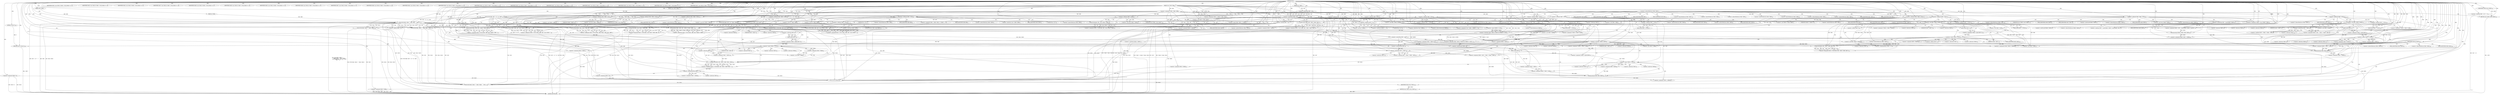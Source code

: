 digraph "FUN1" {  
"8" [label = <(METHOD,FUN1)<SUB>1</SUB>> ]
"709" [label = <(METHOD_RETURN,int)<SUB>1</SUB>> ]
"9" [label = <(PARAM,VAR1 *VAR2)<SUB>1</SUB>> ]
"10" [label = <(PARAM,struct VAR3 *VAR4)<SUB>1</SUB>> ]
"11" [label = <(PARAM,const VAR5 *VAR6)<SUB>2</SUB>> ]
"12" [label = <(PARAM,size_t VAR7)<SUB>2</SUB>> ]
"13" [label = <(PARAM,int VAR8)<SUB>2</SUB>> ]
"16" [label = <(&lt;operator&gt;.assignment,*VAR9 = VAR4-&gt;VAR9)<SUB>4</SUB>> ]
"31" [label = <(&lt;operator&gt;.assignment,*VAR17 = (VAR16 *) VAR4-&gt;VAR12)<SUB>7</SUB>> ]
"39" [label = <(&lt;operator&gt;.assignment,VAR18 = 0)<SUB>8</SUB>> ]
"42" [label = <(&lt;operator&gt;.assignment,VAR10 = VAR9)<SUB>10</SUB>> ]
"45" [label = <(FUN2,FUN2(VAR2, VAR19, &quot;&quot;,
		VAR8, VAR8, &quot;&quot;, VAR4-&gt;V...)<SUB>12</SUB>> ]
"702" [label = <(&lt;operators&gt;.assignmentOr,VAR4-&gt;VAR32 |= VAR58)<SUB>188</SUB>> ]
"707" [label = <(RETURN,return 0;,return 0;)<SUB>189</SUB>> ]
"689" [label = <(IDENTIFIER,VAR18,if (VAR18))<SUB>183</SUB>> ]
"708" [label = <(LITERAL,0,return 0;)<SUB>189</SUB>> ]
"33" [label = <(&lt;operator&gt;.cast,(VAR16 *) VAR4-&gt;VAR12)<SUB>7</SUB>> ]
"55" [label = <(FUN3,FUN3(VAR6, VAR7 &gt; 16  ? 16 : VAR7))<SUB>14</SUB>> ]
"63" [label = <(&lt;operator&gt;.conditional,VAR7 &gt; 16 ? &quot;&quot; : &quot;&quot;)<SUB>15</SUB>> ]
"75" [label = <(IDENTIFIER,VAR22,{
	case VAR22:
		if (VAR9 != NULL)
			VAR18 = F...)<SUB>18</SUB>> ]
"98" [label = <(IDENTIFIER,VAR23,{
	case VAR22:
		if (VAR9 != NULL)
			VAR18 = F...)<SUB>23</SUB>> ]
"101" [label = <(IDENTIFIER,VAR24,{
	case VAR22:
		if (VAR9 != NULL)
			VAR18 = F...)<SUB>25</SUB>> ]
"130" [label = <(IDENTIFIER,VAR27,{
	case VAR22:
		if (VAR9 != NULL)
			VAR18 = F...)<SUB>36</SUB>> ]
"132" [label = <(IDENTIFIER,VAR28,{
	case VAR22:
		if (VAR9 != NULL)
			VAR18 = F...)<SUB>37</SUB>> ]
"166" [label = <(IDENTIFIER,VAR29,{
	case VAR22:
		if (VAR9 != NULL)
			VAR18 = F...)<SUB>44</SUB>> ]
"168" [label = <(IDENTIFIER,VAR30,{
	case VAR22:
		if (VAR9 != NULL)
			VAR18 = F...)<SUB>45</SUB>> ]
"263" [label = <(IDENTIFIER,VAR36,{
	case VAR22:
		if (VAR9 != NULL)
			VAR18 = F...)<SUB>70</SUB>> ]
"281" [label = <(IDENTIFIER,VAR37,{
	case VAR22:
		if (VAR9 != NULL)
			VAR18 = F...)<SUB>74</SUB>> ]
"373" [label = <(IDENTIFIER,VAR40,{
	case VAR22:
		if (VAR9 != NULL)
			VAR18 = F...)<SUB>106</SUB>> ]
"444" [label = <(IDENTIFIER,VAR41,{
	case VAR22:
		if (VAR9 != NULL)
			VAR18 = F...)<SUB>126</SUB>> ]
"460" [label = <(IDENTIFIER,VAR43,{
	case VAR22:
		if (VAR9 != NULL)
			VAR18 = F...)<SUB>130</SUB>> ]
"462" [label = <(IDENTIFIER,VAR44,{
	case VAR22:
		if (VAR9 != NULL)
			VAR18 = F...)<SUB>131</SUB>> ]
"534" [label = <(IDENTIFIER,VAR45,{
	case VAR22:
		if (VAR9 != NULL)
			VAR18 = F...)<SUB>150</SUB>> ]
"554" [label = <(IDENTIFIER,VAR47,{
	case VAR22:
		if (VAR9 != NULL)
			VAR18 = F...)<SUB>154</SUB>> ]
"596" [label = <(IDENTIFIER,VAR51,{
	case VAR22:
		if (VAR9 != NULL)
			VAR18 = F...)<SUB>163</SUB>> ]
"616" [label = <(IDENTIFIER,VAR53,{
	case VAR22:
		if (VAR9 != NULL)
			VAR18 = F...)<SUB>167</SUB>> ]
"636" [label = <(IDENTIFIER,VAR55,{
	case VAR22:
		if (VAR9 != NULL)
			VAR18 = F...)<SUB>171</SUB>> ]
"659" [label = <(IDENTIFIER,VAR57,{
	case VAR22:
		if (VAR9 != NULL)
			VAR18 = F...)<SUB>175</SUB>> ]
"679" [label = <(FUN2,FUN2(VAR2, VAR19, &quot;&quot;, VAR4-&gt;VAR21))<SUB>180</SUB>> ]
"686" [label = <(RETURN,return VAR26;,return VAR26;)<SUB>181</SUB>> ]
"691" [label = <(FUN2,FUN2(VAR2, VAR19, &quot;&quot;, VAR4-&gt;VAR20,
		      FUN1...)<SUB>184</SUB>> ]
"700" [label = <(RETURN,return VAR18;,return VAR18;)<SUB>186</SUB>> ]
"57" [label = <(&lt;operator&gt;.conditional,VAR7 &gt; 16  ? 16 : VAR7)<SUB>14</SUB>> ]
"64" [label = <(&lt;operator&gt;.greaterThan,VAR7 &gt; 16)<SUB>15</SUB>> ]
"77" [label = <(&lt;operator&gt;.notEquals,VAR9 != NULL)<SUB>19</SUB>> ]
"103" [label = <(&lt;operator&gt;.notEquals,VAR9 != NULL)<SUB>26</SUB>> ]
"134" [label = <(&lt;operator&gt;.notEquals,VAR9 != NULL)<SUB>38</SUB>> ]
"170" [label = <(&lt;operator&gt;.notEquals,VAR9 != NULL)<SUB>46</SUB>> ]
"265" [label = <(&lt;operator&gt;.notEquals,VAR9 != NULL)<SUB>71</SUB>> ]
"283" [label = <(&lt;operator&gt;.notEquals,VAR9 != NULL)<SUB>75</SUB>> ]
"375" [label = <(&lt;operator&gt;.notEquals,VAR9 != NULL)<SUB>107</SUB>> ]
"446" [label = <(&lt;operator&gt;.notEquals,VAR9 != NULL)<SUB>127</SUB>> ]
"464" [label = <(&lt;operator&gt;.notEquals,VAR9 != NULL)<SUB>132</SUB>> ]
"536" [label = <(&lt;operator&gt;.notEquals,VAR4-&gt;VAR9 != NULL)<SUB>151</SUB>> ]
"556" [label = <(&lt;operator&gt;.notEquals,VAR4-&gt;VAR9 != NULL)<SUB>155</SUB>> ]
"598" [label = <(&lt;operator&gt;.notEquals,VAR4-&gt;VAR9 != NULL)<SUB>164</SUB>> ]
"618" [label = <(&lt;operator&gt;.notEquals,VAR4-&gt;VAR9 != NULL)<SUB>168</SUB>> ]
"638" [label = <(&lt;operator&gt;.notEquals,VAR4-&gt;VAR9 != NULL)<SUB>172</SUB>> ]
"661" [label = <(&lt;operator&gt;.notEquals,VAR4-&gt;VAR9 != NULL)<SUB>176</SUB>> ]
"687" [label = <(IDENTIFIER,VAR26,return VAR26;)<SUB>181</SUB>> ]
"701" [label = <(IDENTIFIER,VAR18,return VAR18;)<SUB>186</SUB>> ]
"58" [label = <(&lt;operator&gt;.greaterThan,VAR7 &gt; 16)<SUB>14</SUB>> ]
"81" [label = <(&lt;operator&gt;.assignment,VAR18 = FUN4(VAR2, (struct VAR3 *) VAR9, VAR6,
...)<SUB>20</SUB>> ]
"138" [label = <(&lt;operator&gt;.assignment,VAR18 = FUN5(VAR6, VAR7, (int *) VAR4-&gt;VAR9))<SUB>39</SUB>> ]
"148" [label = <(FUN2,FUN2(VAR2, VAR19, &quot;&quot;, VAR8, VAR8, &quot;&quot;,
					VAR4...)<SUB>40</SUB>> ]
"175" [label = <(&lt;operator&gt;.assignment,VAR31 = VAR4-&gt;VAR21 == VAR30 ? 1 : 0)<SUB>47</SUB>> ]
"185" [label = <(assert,assert(VAR17 != NULL))<SUB>48</SUB>> ]
"238" [label = <(&lt;operator&gt;.assignment,VAR18 = FUN6(VAR6, VAR7, (VAR5 *) VAR9, *VAR17,...)<SUB>63</SUB>> ]
"269" [label = <(&lt;operator&gt;.assignment,VAR18 = FUN7(VAR6, VAR7, (VAR5 *) VAR9, *VAR17))<SUB>72</SUB>> ]
"288" [label = <(assert,assert(VAR17 != NULL))<SUB>77</SUB>> ]
"363" [label = <(memcpy,memcpy(VAR9, VAR6, VAR38))<SUB>102</SUB>> ]
"367" [label = <(&lt;operator&gt;.assignment,*VAR17 = VAR38)<SUB>103</SUB>> ]
"380" [label = <(assert,assert(VAR17 != NULL))<SUB>109</SUB>> ]
"434" [label = <(memcpy,memcpy(VAR9, VAR6, VAR38))<SUB>122</SUB>> ]
"438" [label = <(&lt;operator&gt;.assignment,*VAR17 = VAR38)<SUB>123</SUB>> ]
"450" [label = <(&lt;operator&gt;.assignment,VAR18 = FUN8(VAR6, VAR7, (struct VAR42 *) VAR9))<SUB>128</SUB>> ]
"468" [label = <(assert,assert(VAR17 != NULL))<SUB>133</SUB>> ]
"512" [label = <(&lt;operator&gt;.assignment,VAR18 = FUN9(VAR6, VAR7, (VAR5 *) VAR9, VAR17))<SUB>144</SUB>> ]
"542" [label = <(&lt;operator&gt;.assignment,VAR18 = FUN10(VAR2, VAR6, VAR7, (VAR46 *) VAR9,...)<SUB>152</SUB>> ]
"563" [label = <(&lt;operator&gt;.assignment,*VAR49 = (struct VAR48 *) VAR9)<SUB>156</SUB>> ]
"569" [label = <(&lt;operator&gt;.assignment,VAR38 = VAR7 &gt; sizeof(VAR49-&gt;VAR50) ? sizeof(VA...)<SUB>157</SUB>> ]
"583" [label = <(memcpy,memcpy(VAR49-&gt;VAR50, VAR6, VAR38))<SUB>159</SUB>> ]
"589" [label = <(&lt;operator&gt;.assignment,VAR49-&gt;VAR17 = VAR38)<SUB>160</SUB>> ]
"604" [label = <(&lt;operator&gt;.assignment,VAR18 = FUN11(VAR2, VAR6, VAR7, (struct VAR52 *...)<SUB>165</SUB>> ]
"624" [label = <(&lt;operator&gt;.assignment,VAR18 = FUN12(VAR2, VAR6, VAR7, (struct VAR54 *...)<SUB>169</SUB>> ]
"644" [label = <(&lt;operator&gt;.assignment,VAR18 = FUN13(VAR2, VAR6, VAR7, (VAR56 ***)VAR4...)<SUB>173</SUB>> ]
"667" [label = <(&lt;operator&gt;.assignment,VAR18 = FUN14(VAR2, VAR4-&gt;VAR12, VAR6, VAR7, VAR8))<SUB>177</SUB>> ]
"698" [label = <(FUN15,FUN15(VAR18))<SUB>185</SUB>> ]
"108" [label = <(&lt;operator&gt;.notEquals,VAR7 != 1)<SUB>27</SUB>> ]
"190" [label = <(&lt;operator&gt;.lessThan,VAR7 &lt; 1)<SUB>49</SUB>> ]
"199" [label = <(&lt;operator&gt;.and,VAR4-&gt;VAR32 &amp; VAR33)<SUB>53</SUB>> ]
"250" [label = <(&lt;operator&gt;.greaterEqualsThan,VAR18 &gt;= 0)<SUB>64</SUB>> ]
"293" [label = <(&lt;operator&gt;.logicalAnd,(VAR4-&gt;VAR32 &amp; VAR39)

			 &amp;&amp; VAR6[0] == 0x00 &amp;...)<SUB>80</SUB>> ]
"314" [label = <(&lt;operator&gt;.and,VAR4-&gt;VAR32 &amp; VAR33)<SUB>90</SUB>> ]
"385" [label = <(&lt;operator&gt;.and,VAR4-&gt;VAR32 &amp; VAR33)<SUB>110</SUB>> ]
"473" [label = <(&lt;operator&gt;.and,VAR4-&gt;VAR32 &amp; VAR33)<SUB>134</SUB>> ]
"522" [label = <(&lt;operator&gt;.and,VAR4-&gt;VAR32 &amp; VAR33)<SUB>145</SUB>> ]
"83" [label = <(FUN4,FUN4(VAR2, (struct VAR3 *) VAR9, VAR6,
				    ...)<SUB>20</SUB>> ]
"112" [label = <(&lt;operator&gt;.assignment,VAR18 = VAR26)<SUB>31</SUB>> ]
"140" [label = <(FUN5,FUN5(VAR6, VAR7, (int *) VAR4-&gt;VAR9))<SUB>39</SUB>> ]
"177" [label = <(&lt;operator&gt;.conditional,VAR4-&gt;VAR21 == VAR30 ? 1 : 0)<SUB>47</SUB>> ]
"186" [label = <(&lt;operator&gt;.notEquals,VAR17 != NULL)<SUB>48</SUB>> ]
"194" [label = <(&lt;operator&gt;.assignment,VAR18 = VAR26)<SUB>50</SUB>> ]
"206" [label = <(&lt;operator&gt;.assignment,**VAR34 = (VAR5 **) VAR9)<SUB>54</SUB>> ]
"211" [label = <(&lt;operator&gt;.assignment,*VAR34 = malloc(VAR7-1))<SUB>55</SUB>> ]
"228" [label = <(&lt;operator&gt;.assignment,*VAR17 = VAR7-1)<SUB>60</SUB>> ]
"234" [label = <(&lt;operator&gt;.assignment,VAR9 = *VAR34)<SUB>61</SUB>> ]
"240" [label = <(FUN6,FUN6(VAR6, VAR7, (VAR5 *) VAR9, *VAR17, VAR31))<SUB>63</SUB>> ]
"254" [label = <(&lt;operator&gt;.assignment,*VAR17 = VAR18)<SUB>65</SUB>> ]
"258" [label = <(&lt;operator&gt;.assignment,VAR18 = 0)<SUB>66</SUB>> ]
"271" [label = <(FUN7,FUN7(VAR6, VAR7, (VAR5 *) VAR9, *VAR17))<SUB>72</SUB>> ]
"289" [label = <(&lt;operator&gt;.notEquals,VAR17 != NULL)<SUB>77</SUB>> ]
"309" [label = <(&lt;operator&gt;.postDecrement,VAR7--)<SUB>85</SUB>> ]
"311" [label = <(&lt;operator&gt;.postIncrement,VAR6++)<SUB>86</SUB>> ]
"321" [label = <(&lt;operator&gt;.assignment,**VAR34 = (VAR5 **) VAR9)<SUB>91</SUB>> ]
"326" [label = <(&lt;operator&gt;.assignment,*VAR34 = malloc(VAR7))<SUB>92</SUB>> ]
"341" [label = <(&lt;operator&gt;.assignment,VAR38 = *VAR17 = VAR7)<SUB>97</SUB>> ]
"347" [label = <(&lt;operator&gt;.assignment,VAR9 = *VAR34)<SUB>98</SUB>> ]
"381" [label = <(&lt;operator&gt;.notEquals,VAR17 != NULL)<SUB>109</SUB>> ]
"392" [label = <(&lt;operator&gt;.assignment,**VAR34 = (VAR5 **) VAR9)<SUB>111</SUB>> ]
"397" [label = <(&lt;operator&gt;.assignment,*VAR34 = malloc(VAR7))<SUB>112</SUB>> ]
"412" [label = <(&lt;operator&gt;.assignment,VAR38 = *VAR17 = VAR7)<SUB>117</SUB>> ]
"418" [label = <(&lt;operator&gt;.assignment,VAR9 = *VAR34)<SUB>118</SUB>> ]
"452" [label = <(FUN8,FUN8(VAR6, VAR7, (struct VAR42 *) VAR9))<SUB>128</SUB>> ]
"469" [label = <(&lt;operator&gt;.notEquals,VAR17 != NULL)<SUB>133</SUB>> ]
"480" [label = <(&lt;operator&gt;.assignment,**VAR34 = (VAR5 **) VAR9)<SUB>135</SUB>> ]
"485" [label = <(&lt;operator&gt;.assignment,*VAR34 = malloc(VAR7+1))<SUB>136</SUB>> ]
"502" [label = <(&lt;operator&gt;.assignment,*VAR17 = VAR7+1)<SUB>141</SUB>> ]
"508" [label = <(&lt;operator&gt;.assignment,VAR9 = *VAR34)<SUB>142</SUB>> ]
"514" [label = <(FUN9,FUN9(VAR6, VAR7, (VAR5 *) VAR9, VAR17))<SUB>144</SUB>> ]
"528" [label = <(&lt;operator&gt;.assignmentMinus,*VAR17 -= 1)<SUB>146</SUB>> ]
"544" [label = <(FUN10,FUN10(VAR2, VAR6, VAR7, (VAR46 *) VAR9, VAR8))<SUB>152</SUB>> ]
"565" [label = <(&lt;operator&gt;.cast,(struct VAR48 *) VAR9)<SUB>156</SUB>> ]
"571" [label = <(&lt;operator&gt;.conditional,VAR7 &gt; sizeof(VAR49-&gt;VAR50) ? sizeof(VAR49-&gt;VAR...)<SUB>157</SUB>> ]
"606" [label = <(FUN11,FUN11(VAR2, VAR6, VAR7, (struct VAR52 *) VAR9, ...)<SUB>165</SUB>> ]
"626" [label = <(FUN12,FUN12(VAR2, VAR6, VAR7, (struct VAR54 *) VAR9, ...)<SUB>169</SUB>> ]
"646" [label = <(FUN13,FUN13(VAR2, VAR6, VAR7, (VAR56 ***)VAR4-&gt;VAR9, ...)<SUB>173</SUB>> ]
"669" [label = <(FUN14,FUN14(VAR2, VAR4-&gt;VAR12, VAR6, VAR7, VAR8))<SUB>177</SUB>> ]
"85" [label = <(&lt;operator&gt;.cast,(struct VAR3 *) VAR9)<SUB>20</SUB>> ]
"93" [label = <(&lt;operator&gt;.addition,VAR8 + 1)<SUB>21</SUB>> ]
"117" [label = <(&lt;operator&gt;.assignment,*((int *) VAR9) = VAR6[0] ? 1 : 0)<SUB>33</SUB>> ]
"143" [label = <(&lt;operator&gt;.cast,(int *) VAR4-&gt;VAR9)<SUB>39</SUB>> ]
"159" [label = <(&lt;operator&gt;.cast,(int *) VAR4-&gt;VAR9)<SUB>41</SUB>> ]
"178" [label = <(&lt;operator&gt;.equals,VAR4-&gt;VAR21 == VAR30)<SUB>47</SUB>> ]
"219" [label = <(&lt;operator&gt;.equals,*VAR34 == NULL)<SUB>56</SUB>> ]
"243" [label = <(&lt;operator&gt;.cast,(VAR5 *) VAR9)<SUB>63</SUB>> ]
"274" [label = <(&lt;operator&gt;.cast,(VAR5 *) VAR9)<SUB>72</SUB>> ]
"294" [label = <(&lt;operator&gt;.logicalAnd,(VAR4-&gt;VAR32 &amp; VAR39)

			 &amp;&amp; VAR6[0] == 0x00)<SUB>80</SUB>> ]
"305" [label = <(&lt;operator&gt;.greaterThan,VAR7 &gt; 1)<SUB>82</SUB>> ]
"332" [label = <(&lt;operator&gt;.equals,*VAR34 == NULL)<SUB>93</SUB>> ]
"353" [label = <(&lt;operator&gt;.assignment,VAR38 = VAR7 &gt; *VAR17 ? *VAR17 : VAR7)<SUB>100</SUB>> ]
"403" [label = <(&lt;operator&gt;.equals,*VAR34 == NULL)<SUB>113</SUB>> ]
"424" [label = <(&lt;operator&gt;.assignment,VAR38 = VAR7 &gt; *VAR17 ? *VAR17 : VAR7)<SUB>120</SUB>> ]
"455" [label = <(&lt;operator&gt;.cast,(struct VAR42 *) VAR9)<SUB>128</SUB>> ]
"493" [label = <(&lt;operator&gt;.equals,*VAR34 == NULL)<SUB>137</SUB>> ]
"517" [label = <(&lt;operator&gt;.cast,(VAR5 *) VAR9)<SUB>144</SUB>> ]
"548" [label = <(&lt;operator&gt;.cast,(VAR46 *) VAR9)<SUB>152</SUB>> ]
"572" [label = <(&lt;operator&gt;.greaterThan,VAR7 &gt; sizeof(VAR49-&gt;VAR50))<SUB>157</SUB>> ]
"610" [label = <(&lt;operator&gt;.cast,(struct VAR52 *) VAR9)<SUB>165</SUB>> ]
"630" [label = <(&lt;operator&gt;.cast,(struct VAR54 *) VAR9)<SUB>169</SUB>> ]
"650" [label = <(&lt;operator&gt;.cast,(VAR56 ***)VAR4-&gt;VAR9)<SUB>173</SUB>> ]
"208" [label = <(&lt;operator&gt;.cast,(VAR5 **) VAR9)<SUB>54</SUB>> ]
"214" [label = <(malloc,malloc(VAR7-1))<SUB>55</SUB>> ]
"224" [label = <(&lt;operator&gt;.assignment,VAR18 = VAR35)<SUB>57</SUB>> ]
"231" [label = <(&lt;operator&gt;.subtraction,VAR7-1)<SUB>60</SUB>> ]
"295" [label = <(&lt;operator&gt;.and,VAR4-&gt;VAR32 &amp; VAR39)<SUB>80</SUB>> ]
"300" [label = <(&lt;operator&gt;.equals,VAR6[0] == 0x00)<SUB>82</SUB>> ]
"323" [label = <(&lt;operator&gt;.cast,(VAR5 **) VAR9)<SUB>91</SUB>> ]
"329" [label = <(malloc,malloc(VAR7))<SUB>92</SUB>> ]
"337" [label = <(&lt;operator&gt;.assignment,VAR18 = VAR35)<SUB>94</SUB>> ]
"343" [label = <(&lt;operator&gt;.assignment,*VAR17 = VAR7)<SUB>97</SUB>> ]
"394" [label = <(&lt;operator&gt;.cast,(VAR5 **) VAR9)<SUB>111</SUB>> ]
"400" [label = <(malloc,malloc(VAR7))<SUB>112</SUB>> ]
"408" [label = <(&lt;operator&gt;.assignment,VAR18 = VAR35)<SUB>114</SUB>> ]
"414" [label = <(&lt;operator&gt;.assignment,*VAR17 = VAR7)<SUB>117</SUB>> ]
"482" [label = <(&lt;operator&gt;.cast,(VAR5 **) VAR9)<SUB>135</SUB>> ]
"488" [label = <(malloc,malloc(VAR7+1))<SUB>136</SUB>> ]
"498" [label = <(&lt;operator&gt;.assignment,VAR18 = VAR35)<SUB>138</SUB>> ]
"505" [label = <(&lt;operator&gt;.addition,VAR7+1)<SUB>141</SUB>> ]
"122" [label = <(&lt;operator&gt;.conditional,VAR6[0] ? 1 : 0)<SUB>33</SUB>> ]
"215" [label = <(&lt;operator&gt;.subtraction,VAR7-1)<SUB>55</SUB>> ]
"355" [label = <(&lt;operator&gt;.conditional,VAR7 &gt; *VAR17 ? *VAR17 : VAR7)<SUB>100</SUB>> ]
"426" [label = <(&lt;operator&gt;.conditional,VAR7 &gt; *VAR17 ? *VAR17 : VAR7)<SUB>120</SUB>> ]
"489" [label = <(&lt;operator&gt;.addition,VAR7+1)<SUB>136</SUB>> ]
"119" [label = <(&lt;operator&gt;.cast,(int *) VAR9)<SUB>33</SUB>> ]
"356" [label = <(&lt;operator&gt;.greaterThan,VAR7 &gt; *VAR17)<SUB>100</SUB>> ]
"427" [label = <(&lt;operator&gt;.greaterThan,VAR7 &gt; *VAR17)<SUB>120</SUB>> ]
"70" [label = <(&lt;operator&gt;.indirectFieldAccess,VAR4-&gt;VAR21)<SUB>17</SUB>> ]
"703" [label = <(&lt;operator&gt;.indirectFieldAccess,VAR4-&gt;VAR32)<SUB>188</SUB>> ]
"705" [label = <(FIELD_IDENTIFIER,VAR32,VAR32)<SUB>188</SUB>> ]
"683" [label = <(&lt;operator&gt;.indirectFieldAccess,VAR4-&gt;VAR21)<SUB>180</SUB>> ]
"695" [label = <(&lt;operator&gt;.indirectFieldAccess,VAR4-&gt;VAR20)<SUB>184</SUB>> ]
"537" [label = <(&lt;operator&gt;.indirectFieldAccess,VAR4-&gt;VAR9)<SUB>151</SUB>> ]
"557" [label = <(&lt;operator&gt;.indirectFieldAccess,VAR4-&gt;VAR9)<SUB>155</SUB>> ]
"599" [label = <(&lt;operator&gt;.indirectFieldAccess,VAR4-&gt;VAR9)<SUB>164</SUB>> ]
"619" [label = <(&lt;operator&gt;.indirectFieldAccess,VAR4-&gt;VAR9)<SUB>168</SUB>> ]
"639" [label = <(&lt;operator&gt;.indirectFieldAccess,VAR4-&gt;VAR9)<SUB>172</SUB>> ]
"662" [label = <(&lt;operator&gt;.indirectFieldAccess,VAR4-&gt;VAR9)<SUB>176</SUB>> ]
"685" [label = <(FIELD_IDENTIFIER,VAR21,VAR21)<SUB>180</SUB>> ]
"697" [label = <(FIELD_IDENTIFIER,VAR20,VAR20)<SUB>184</SUB>> ]
"155" [label = <(&lt;operator&gt;.indirectFieldAccess,VAR4-&gt;VAR20)<SUB>41</SUB>> ]
"158" [label = <(&lt;operator&gt;.indirection,*((int *) VAR4-&gt;VAR9))<SUB>41</SUB>> ]
"368" [label = <(&lt;operator&gt;.indirection,*VAR17)<SUB>103</SUB>> ]
"439" [label = <(&lt;operator&gt;.indirection,*VAR17)<SUB>123</SUB>> ]
"539" [label = <(FIELD_IDENTIFIER,VAR9,VAR9)<SUB>151</SUB>> ]
"559" [label = <(FIELD_IDENTIFIER,VAR9,VAR9)<SUB>155</SUB>> ]
"584" [label = <(&lt;operator&gt;.indirectFieldAccess,VAR49-&gt;VAR50)<SUB>159</SUB>> ]
"590" [label = <(&lt;operator&gt;.indirectFieldAccess,VAR49-&gt;VAR17)<SUB>160</SUB>> ]
"601" [label = <(FIELD_IDENTIFIER,VAR9,VAR9)<SUB>164</SUB>> ]
"621" [label = <(FIELD_IDENTIFIER,VAR9,VAR9)<SUB>168</SUB>> ]
"641" [label = <(FIELD_IDENTIFIER,VAR9,VAR9)<SUB>172</SUB>> ]
"664" [label = <(FIELD_IDENTIFIER,VAR9,VAR9)<SUB>176</SUB>> ]
"157" [label = <(FIELD_IDENTIFIER,VAR20,VAR20)<SUB>41</SUB>> ]
"200" [label = <(&lt;operator&gt;.indirectFieldAccess,VAR4-&gt;VAR32)<SUB>53</SUB>> ]
"246" [label = <(&lt;operator&gt;.indirection,*VAR17)<SUB>63</SUB>> ]
"277" [label = <(&lt;operator&gt;.indirection,*VAR17)<SUB>72</SUB>> ]
"315" [label = <(&lt;operator&gt;.indirectFieldAccess,VAR4-&gt;VAR32)<SUB>90</SUB>> ]
"386" [label = <(&lt;operator&gt;.indirectFieldAccess,VAR4-&gt;VAR32)<SUB>110</SUB>> ]
"474" [label = <(&lt;operator&gt;.indirectFieldAccess,VAR4-&gt;VAR32)<SUB>134</SUB>> ]
"523" [label = <(&lt;operator&gt;.indirectFieldAccess,VAR4-&gt;VAR32)<SUB>145</SUB>> ]
"566" [label = <(UNKNOWN,struct VAR48 *,struct VAR48 *)<SUB>156</SUB>> ]
"578" [label = <(&lt;operator&gt;.sizeOf,sizeof(VAR49-&gt;VAR50))<SUB>157</SUB>> ]
"586" [label = <(FIELD_IDENTIFIER,VAR50,VAR50)<SUB>159</SUB>> ]
"592" [label = <(FIELD_IDENTIFIER,VAR17,VAR17)<SUB>160</SUB>> ]
"671" [label = <(&lt;operator&gt;.indirectFieldAccess,VAR4-&gt;VAR12)<SUB>177</SUB>> ]
"86" [label = <(UNKNOWN,struct VAR3 *,struct VAR3 *)<SUB>20</SUB>> ]
"144" [label = <(UNKNOWN,int *,int *)<SUB>39</SUB>> ]
"145" [label = <(&lt;operator&gt;.indirectFieldAccess,VAR4-&gt;VAR9)<SUB>39</SUB>> ]
"160" [label = <(UNKNOWN,int *,int *)<SUB>41</SUB>> ]
"161" [label = <(&lt;operator&gt;.indirectFieldAccess,VAR4-&gt;VAR9)<SUB>41</SUB>> ]
"179" [label = <(&lt;operator&gt;.indirectFieldAccess,VAR4-&gt;VAR21)<SUB>47</SUB>> ]
"202" [label = <(FIELD_IDENTIFIER,VAR32,VAR32)<SUB>53</SUB>> ]
"212" [label = <(&lt;operator&gt;.indirection,*VAR34)<SUB>55</SUB>> ]
"229" [label = <(&lt;operator&gt;.indirection,*VAR17)<SUB>60</SUB>> ]
"236" [label = <(&lt;operator&gt;.indirection,*VAR34)<SUB>61</SUB>> ]
"244" [label = <(UNKNOWN,VAR5 *,VAR5 *)<SUB>63</SUB>> ]
"255" [label = <(&lt;operator&gt;.indirection,*VAR17)<SUB>65</SUB>> ]
"275" [label = <(UNKNOWN,VAR5 *,VAR5 *)<SUB>72</SUB>> ]
"317" [label = <(FIELD_IDENTIFIER,VAR32,VAR32)<SUB>90</SUB>> ]
"327" [label = <(&lt;operator&gt;.indirection,*VAR34)<SUB>92</SUB>> ]
"349" [label = <(&lt;operator&gt;.indirection,*VAR34)<SUB>98</SUB>> ]
"388" [label = <(FIELD_IDENTIFIER,VAR32,VAR32)<SUB>110</SUB>> ]
"398" [label = <(&lt;operator&gt;.indirection,*VAR34)<SUB>112</SUB>> ]
"420" [label = <(&lt;operator&gt;.indirection,*VAR34)<SUB>118</SUB>> ]
"456" [label = <(UNKNOWN,struct VAR42 *,struct VAR42 *)<SUB>128</SUB>> ]
"476" [label = <(FIELD_IDENTIFIER,VAR32,VAR32)<SUB>134</SUB>> ]
"486" [label = <(&lt;operator&gt;.indirection,*VAR34)<SUB>136</SUB>> ]
"503" [label = <(&lt;operator&gt;.indirection,*VAR17)<SUB>141</SUB>> ]
"510" [label = <(&lt;operator&gt;.indirection,*VAR34)<SUB>142</SUB>> ]
"518" [label = <(UNKNOWN,VAR5 *,VAR5 *)<SUB>144</SUB>> ]
"525" [label = <(FIELD_IDENTIFIER,VAR32,VAR32)<SUB>145</SUB>> ]
"529" [label = <(&lt;operator&gt;.indirection,*VAR17)<SUB>146</SUB>> ]
"549" [label = <(UNKNOWN,VAR46 *,VAR46 *)<SUB>152</SUB>> ]
"574" [label = <(&lt;operator&gt;.sizeOf,sizeof(VAR49-&gt;VAR50))<SUB>157</SUB>> ]
"579" [label = <(&lt;operator&gt;.indirectFieldAccess,VAR49-&gt;VAR50)<SUB>157</SUB>> ]
"611" [label = <(UNKNOWN,struct VAR52 *,struct VAR52 *)<SUB>165</SUB>> ]
"631" [label = <(UNKNOWN,struct VAR54 *,struct VAR54 *)<SUB>169</SUB>> ]
"651" [label = <(UNKNOWN,VAR56 ***,VAR56 ***)<SUB>173</SUB>> ]
"652" [label = <(&lt;operator&gt;.indirectFieldAccess,VAR4-&gt;VAR9)<SUB>173</SUB>> ]
"673" [label = <(FIELD_IDENTIFIER,VAR12,VAR12)<SUB>177</SUB>> ]
"118" [label = <(&lt;operator&gt;.indirection,*((int *) VAR9))<SUB>33</SUB>> ]
"147" [label = <(FIELD_IDENTIFIER,VAR9,VAR9)<SUB>39</SUB>> ]
"163" [label = <(FIELD_IDENTIFIER,VAR9,VAR9)<SUB>41</SUB>> ]
"181" [label = <(FIELD_IDENTIFIER,VAR21,VAR21)<SUB>47</SUB>> ]
"209" [label = <(UNKNOWN,VAR5 **,VAR5 **)<SUB>54</SUB>> ]
"220" [label = <(&lt;operator&gt;.indirection,*VAR34)<SUB>56</SUB>> ]
"296" [label = <(&lt;operator&gt;.indirectFieldAccess,VAR4-&gt;VAR32)<SUB>80</SUB>> ]
"301" [label = <(&lt;operator&gt;.indirectIndexAccess,VAR6[0])<SUB>82</SUB>> ]
"324" [label = <(UNKNOWN,VAR5 **,VAR5 **)<SUB>91</SUB>> ]
"333" [label = <(&lt;operator&gt;.indirection,*VAR34)<SUB>93</SUB>> ]
"344" [label = <(&lt;operator&gt;.indirection,*VAR17)<SUB>97</SUB>> ]
"395" [label = <(UNKNOWN,VAR5 **,VAR5 **)<SUB>111</SUB>> ]
"404" [label = <(&lt;operator&gt;.indirection,*VAR34)<SUB>113</SUB>> ]
"415" [label = <(&lt;operator&gt;.indirection,*VAR17)<SUB>117</SUB>> ]
"483" [label = <(UNKNOWN,VAR5 **,VAR5 **)<SUB>135</SUB>> ]
"494" [label = <(&lt;operator&gt;.indirection,*VAR34)<SUB>137</SUB>> ]
"575" [label = <(&lt;operator&gt;.indirectFieldAccess,VAR49-&gt;VAR50)<SUB>157</SUB>> ]
"581" [label = <(FIELD_IDENTIFIER,VAR50,VAR50)<SUB>157</SUB>> ]
"654" [label = <(FIELD_IDENTIFIER,VAR9,VAR9)<SUB>173</SUB>> ]
"123" [label = <(&lt;operator&gt;.indirectIndexAccess,VAR6[0])<SUB>33</SUB>> ]
"298" [label = <(FIELD_IDENTIFIER,VAR32,VAR32)<SUB>80</SUB>> ]
"360" [label = <(&lt;operator&gt;.indirection,*VAR17)<SUB>100</SUB>> ]
"431" [label = <(&lt;operator&gt;.indirection,*VAR17)<SUB>120</SUB>> ]
"577" [label = <(FIELD_IDENTIFIER,VAR50,VAR50)<SUB>157</SUB>> ]
"120" [label = <(UNKNOWN,int *,int *)<SUB>33</SUB>> ]
"358" [label = <(&lt;operator&gt;.indirection,*VAR17)<SUB>100</SUB>> ]
"429" [label = <(&lt;operator&gt;.indirection,*VAR17)<SUB>120</SUB>> ]
  "686" -> "709"  [ label = "DDG: &lt;RET&gt;"] 
  "700" -> "709"  [ label = "DDG: &lt;RET&gt;"] 
  "707" -> "709"  [ label = "DDG: &lt;RET&gt;"] 
  "10" -> "709"  [ label = "DDG: VAR4"] 
  "16" -> "709"  [ label = "DDG: VAR4-&gt;VAR9"] 
  "16" -> "709"  [ label = "DDG: *VAR9 = VAR4-&gt;VAR9"] 
  "31" -> "709"  [ label = "DDG: VAR17"] 
  "33" -> "709"  [ label = "DDG: VAR4-&gt;VAR12"] 
  "31" -> "709"  [ label = "DDG: (VAR16 *) VAR4-&gt;VAR12"] 
  "31" -> "709"  [ label = "DDG: *VAR17 = (VAR16 *) VAR4-&gt;VAR12"] 
  "39" -> "709"  [ label = "DDG: VAR18"] 
  "39" -> "709"  [ label = "DDG: VAR18 = 0"] 
  "42" -> "709"  [ label = "DDG: VAR9"] 
  "42" -> "709"  [ label = "DDG: VAR10 = VAR9"] 
  "45" -> "709"  [ label = "DDG: VAR8"] 
  "45" -> "709"  [ label = "DDG: VAR4-&gt;VAR20"] 
  "55" -> "709"  [ label = "DDG: VAR6"] 
  "55" -> "709"  [ label = "DDG: VAR7 &gt; 16  ? 16 : VAR7"] 
  "45" -> "709"  [ label = "DDG: FUN3(VAR6, VAR7 &gt; 16  ? 16 : VAR7)"] 
  "64" -> "709"  [ label = "DDG: VAR7"] 
  "63" -> "709"  [ label = "DDG: VAR7 &gt; 16"] 
  "45" -> "709"  [ label = "DDG: VAR7 &gt; 16 ? &quot;&quot; : &quot;&quot;"] 
  "45" -> "709"  [ label = "DDG: FUN2(VAR2, VAR19, &quot;&quot;,
		VAR8, VAR8, &quot;&quot;, VAR4-&gt;VAR20,
		FUN3(VAR6, VAR7 &gt; 16  ? 16 : VAR7),
		VAR7 &gt; 16 ? &quot;&quot; : &quot;&quot;)"] 
  "679" -> "709"  [ label = "DDG: VAR2"] 
  "679" -> "709"  [ label = "DDG: VAR19"] 
  "679" -> "709"  [ label = "DDG: VAR4-&gt;VAR21"] 
  "679" -> "709"  [ label = "DDG: FUN2(VAR2, VAR19, &quot;&quot;, VAR4-&gt;VAR21)"] 
  "295" -> "709"  [ label = "DDG: VAR39"] 
  "178" -> "709"  [ label = "DDG: VAR30"] 
  "702" -> "709"  [ label = "DDG: VAR58"] 
  "42" -> "709"  [ label = "DDG: VAR10"] 
  "8" -> "9"  [ label = "DDG: "] 
  "8" -> "10"  [ label = "DDG: "] 
  "8" -> "11"  [ label = "DDG: "] 
  "8" -> "12"  [ label = "DDG: "] 
  "8" -> "13"  [ label = "DDG: "] 
  "10" -> "16"  [ label = "DDG: VAR4"] 
  "10" -> "31"  [ label = "DDG: VAR4"] 
  "8" -> "39"  [ label = "DDG: "] 
  "16" -> "42"  [ label = "DDG: VAR9"] 
  "8" -> "42"  [ label = "DDG: "] 
  "8" -> "702"  [ label = "DDG: "] 
  "708" -> "707"  [ label = "DDG: 0"] 
  "8" -> "707"  [ label = "DDG: "] 
  "9" -> "45"  [ label = "DDG: VAR2"] 
  "8" -> "45"  [ label = "DDG: "] 
  "13" -> "45"  [ label = "DDG: VAR8"] 
  "10" -> "45"  [ label = "DDG: VAR4"] 
  "55" -> "45"  [ label = "DDG: VAR6"] 
  "55" -> "45"  [ label = "DDG: VAR7 &gt; 16  ? 16 : VAR7"] 
  "8" -> "689"  [ label = "DDG: "] 
  "10" -> "702"  [ label = "DDG: VAR4"] 
  "473" -> "702"  [ label = "DDG: VAR4-&gt;VAR32"] 
  "522" -> "702"  [ label = "DDG: VAR4-&gt;VAR32"] 
  "385" -> "702"  [ label = "DDG: VAR4-&gt;VAR32"] 
  "314" -> "702"  [ label = "DDG: VAR4-&gt;VAR32"] 
  "199" -> "702"  [ label = "DDG: VAR4-&gt;VAR32"] 
  "8" -> "708"  [ label = "DDG: "] 
  "10" -> "33"  [ label = "DDG: VAR4"] 
  "11" -> "55"  [ label = "DDG: VAR6"] 
  "8" -> "55"  [ label = "DDG: "] 
  "58" -> "55"  [ label = "DDG: VAR7"] 
  "8" -> "63"  [ label = "DDG: "] 
  "8" -> "75"  [ label = "DDG: "] 
  "8" -> "98"  [ label = "DDG: "] 
  "8" -> "101"  [ label = "DDG: "] 
  "8" -> "130"  [ label = "DDG: "] 
  "8" -> "132"  [ label = "DDG: "] 
  "8" -> "166"  [ label = "DDG: "] 
  "8" -> "168"  [ label = "DDG: "] 
  "8" -> "263"  [ label = "DDG: "] 
  "8" -> "281"  [ label = "DDG: "] 
  "8" -> "373"  [ label = "DDG: "] 
  "8" -> "444"  [ label = "DDG: "] 
  "8" -> "460"  [ label = "DDG: "] 
  "8" -> "462"  [ label = "DDG: "] 
  "8" -> "534"  [ label = "DDG: "] 
  "8" -> "554"  [ label = "DDG: "] 
  "8" -> "596"  [ label = "DDG: "] 
  "8" -> "616"  [ label = "DDG: "] 
  "8" -> "636"  [ label = "DDG: "] 
  "8" -> "659"  [ label = "DDG: "] 
  "687" -> "686"  [ label = "DDG: VAR26"] 
  "8" -> "686"  [ label = "DDG: "] 
  "701" -> "700"  [ label = "DDG: VAR18"] 
  "8" -> "57"  [ label = "DDG: "] 
  "58" -> "57"  [ label = "DDG: VAR7"] 
  "8" -> "64"  [ label = "DDG: "] 
  "58" -> "64"  [ label = "DDG: VAR7"] 
  "45" -> "679"  [ label = "DDG: VAR2"] 
  "8" -> "679"  [ label = "DDG: "] 
  "45" -> "679"  [ label = "DDG: VAR19"] 
  "10" -> "679"  [ label = "DDG: VAR4"] 
  "8" -> "687"  [ label = "DDG: "] 
  "45" -> "691"  [ label = "DDG: VAR2"] 
  "669" -> "691"  [ label = "DDG: VAR2"] 
  "646" -> "691"  [ label = "DDG: VAR2"] 
  "626" -> "691"  [ label = "DDG: VAR2"] 
  "606" -> "691"  [ label = "DDG: VAR2"] 
  "544" -> "691"  [ label = "DDG: VAR2"] 
  "148" -> "691"  [ label = "DDG: VAR2"] 
  "83" -> "691"  [ label = "DDG: VAR2"] 
  "8" -> "691"  [ label = "DDG: "] 
  "45" -> "691"  [ label = "DDG: VAR19"] 
  "148" -> "691"  [ label = "DDG: VAR19"] 
  "10" -> "691"  [ label = "DDG: VAR4"] 
  "45" -> "691"  [ label = "DDG: VAR4-&gt;VAR20"] 
  "148" -> "691"  [ label = "DDG: VAR4-&gt;VAR20"] 
  "698" -> "691"  [ label = "DDG: VAR18"] 
  "698" -> "701"  [ label = "DDG: VAR18"] 
  "8" -> "701"  [ label = "DDG: "] 
  "12" -> "58"  [ label = "DDG: VAR7"] 
  "8" -> "58"  [ label = "DDG: "] 
  "8" -> "77"  [ label = "DDG: "] 
  "16" -> "77"  [ label = "DDG: VAR9"] 
  "83" -> "81"  [ label = "DDG: NULL"] 
  "83" -> "81"  [ label = "DDG: VAR6"] 
  "83" -> "81"  [ label = "DDG: VAR8 + 1"] 
  "83" -> "81"  [ label = "DDG: VAR7"] 
  "83" -> "81"  [ label = "DDG: VAR2"] 
  "83" -> "81"  [ label = "DDG: 0"] 
  "83" -> "81"  [ label = "DDG: (struct VAR3 *) VAR9"] 
  "8" -> "103"  [ label = "DDG: "] 
  "16" -> "103"  [ label = "DDG: VAR9"] 
  "8" -> "134"  [ label = "DDG: "] 
  "16" -> "134"  [ label = "DDG: VAR9"] 
  "140" -> "138"  [ label = "DDG: VAR6"] 
  "140" -> "138"  [ label = "DDG: VAR7"] 
  "140" -> "138"  [ label = "DDG: (int *) VAR4-&gt;VAR9"] 
  "8" -> "170"  [ label = "DDG: "] 
  "16" -> "170"  [ label = "DDG: VAR9"] 
  "8" -> "175"  [ label = "DDG: "] 
  "240" -> "238"  [ label = "DDG: *VAR17"] 
  "240" -> "238"  [ label = "DDG: VAR6"] 
  "240" -> "238"  [ label = "DDG: (VAR5 *) VAR9"] 
  "240" -> "238"  [ label = "DDG: VAR7"] 
  "240" -> "238"  [ label = "DDG: VAR31"] 
  "8" -> "265"  [ label = "DDG: "] 
  "16" -> "265"  [ label = "DDG: VAR9"] 
  "271" -> "269"  [ label = "DDG: VAR6"] 
  "271" -> "269"  [ label = "DDG: VAR7"] 
  "271" -> "269"  [ label = "DDG: (VAR5 *) VAR9"] 
  "271" -> "269"  [ label = "DDG: *VAR17"] 
  "8" -> "283"  [ label = "DDG: "] 
  "16" -> "283"  [ label = "DDG: VAR9"] 
  "363" -> "367"  [ label = "DDG: VAR38"] 
  "8" -> "367"  [ label = "DDG: "] 
  "8" -> "375"  [ label = "DDG: "] 
  "16" -> "375"  [ label = "DDG: VAR9"] 
  "434" -> "438"  [ label = "DDG: VAR38"] 
  "8" -> "438"  [ label = "DDG: "] 
  "8" -> "446"  [ label = "DDG: "] 
  "16" -> "446"  [ label = "DDG: VAR9"] 
  "452" -> "450"  [ label = "DDG: VAR6"] 
  "452" -> "450"  [ label = "DDG: VAR7"] 
  "452" -> "450"  [ label = "DDG: (struct VAR42 *) VAR9"] 
  "8" -> "464"  [ label = "DDG: "] 
  "16" -> "464"  [ label = "DDG: VAR9"] 
  "514" -> "512"  [ label = "DDG: VAR6"] 
  "514" -> "512"  [ label = "DDG: VAR7"] 
  "514" -> "512"  [ label = "DDG: (VAR5 *) VAR9"] 
  "514" -> "512"  [ label = "DDG: VAR17"] 
  "10" -> "536"  [ label = "DDG: VAR4"] 
  "8" -> "536"  [ label = "DDG: "] 
  "544" -> "542"  [ label = "DDG: VAR7"] 
  "544" -> "542"  [ label = "DDG: VAR6"] 
  "544" -> "542"  [ label = "DDG: (VAR46 *) VAR9"] 
  "544" -> "542"  [ label = "DDG: VAR8"] 
  "544" -> "542"  [ label = "DDG: VAR2"] 
  "10" -> "556"  [ label = "DDG: VAR4"] 
  "8" -> "556"  [ label = "DDG: "] 
  "8" -> "563"  [ label = "DDG: "] 
  "16" -> "563"  [ label = "DDG: VAR9"] 
  "572" -> "569"  [ label = "DDG: VAR7"] 
  "8" -> "569"  [ label = "DDG: "] 
  "583" -> "589"  [ label = "DDG: VAR38"] 
  "8" -> "589"  [ label = "DDG: "] 
  "10" -> "598"  [ label = "DDG: VAR4"] 
  "8" -> "598"  [ label = "DDG: "] 
  "606" -> "604"  [ label = "DDG: VAR8"] 
  "606" -> "604"  [ label = "DDG: VAR7"] 
  "606" -> "604"  [ label = "DDG: (struct VAR52 *) VAR9"] 
  "606" -> "604"  [ label = "DDG: VAR6"] 
  "606" -> "604"  [ label = "DDG: VAR2"] 
  "10" -> "618"  [ label = "DDG: VAR4"] 
  "8" -> "618"  [ label = "DDG: "] 
  "626" -> "624"  [ label = "DDG: (struct VAR54 *) VAR9"] 
  "626" -> "624"  [ label = "DDG: VAR2"] 
  "626" -> "624"  [ label = "DDG: VAR6"] 
  "626" -> "624"  [ label = "DDG: VAR8"] 
  "626" -> "624"  [ label = "DDG: VAR7"] 
  "10" -> "638"  [ label = "DDG: VAR4"] 
  "8" -> "638"  [ label = "DDG: "] 
  "646" -> "644"  [ label = "DDG: VAR8"] 
  "646" -> "644"  [ label = "DDG: VAR7"] 
  "646" -> "644"  [ label = "DDG: (VAR56 ***)VAR4-&gt;VAR9"] 
  "646" -> "644"  [ label = "DDG: VAR17"] 
  "646" -> "644"  [ label = "DDG: VAR6"] 
  "646" -> "644"  [ label = "DDG: VAR2"] 
  "10" -> "661"  [ label = "DDG: VAR4"] 
  "8" -> "661"  [ label = "DDG: "] 
  "669" -> "667"  [ label = "DDG: VAR6"] 
  "669" -> "667"  [ label = "DDG: VAR8"] 
  "669" -> "667"  [ label = "DDG: VAR4-&gt;VAR12"] 
  "669" -> "667"  [ label = "DDG: VAR2"] 
  "669" -> "667"  [ label = "DDG: VAR7"] 
  "39" -> "698"  [ label = "DDG: VAR18"] 
  "667" -> "698"  [ label = "DDG: VAR18"] 
  "644" -> "698"  [ label = "DDG: VAR18"] 
  "624" -> "698"  [ label = "DDG: VAR18"] 
  "604" -> "698"  [ label = "DDG: VAR18"] 
  "542" -> "698"  [ label = "DDG: VAR18"] 
  "512" -> "698"  [ label = "DDG: VAR18"] 
  "498" -> "698"  [ label = "DDG: VAR18"] 
  "450" -> "698"  [ label = "DDG: VAR18"] 
  "408" -> "698"  [ label = "DDG: VAR18"] 
  "337" -> "698"  [ label = "DDG: VAR18"] 
  "269" -> "698"  [ label = "DDG: VAR18"] 
  "250" -> "698"  [ label = "DDG: VAR18"] 
  "258" -> "698"  [ label = "DDG: VAR18"] 
  "224" -> "698"  [ label = "DDG: VAR18"] 
  "194" -> "698"  [ label = "DDG: VAR18"] 
  "138" -> "698"  [ label = "DDG: VAR18"] 
  "112" -> "698"  [ label = "DDG: VAR18"] 
  "81" -> "698"  [ label = "DDG: VAR18"] 
  "8" -> "698"  [ label = "DDG: "] 
  "45" -> "148"  [ label = "DDG: VAR2"] 
  "8" -> "148"  [ label = "DDG: "] 
  "45" -> "148"  [ label = "DDG: VAR19"] 
  "45" -> "148"  [ label = "DDG: VAR8"] 
  "10" -> "148"  [ label = "DDG: VAR4"] 
  "45" -> "148"  [ label = "DDG: VAR4-&gt;VAR20"] 
  "186" -> "185"  [ label = "DDG: VAR17"] 
  "186" -> "185"  [ label = "DDG: NULL"] 
  "289" -> "288"  [ label = "DDG: VAR17"] 
  "289" -> "288"  [ label = "DDG: NULL"] 
  "283" -> "363"  [ label = "DDG: VAR9"] 
  "347" -> "363"  [ label = "DDG: VAR9"] 
  "8" -> "363"  [ label = "DDG: "] 
  "55" -> "363"  [ label = "DDG: VAR6"] 
  "300" -> "363"  [ label = "DDG: VAR6[0]"] 
  "311" -> "363"  [ label = "DDG: VAR6"] 
  "353" -> "363"  [ label = "DDG: VAR38"] 
  "341" -> "363"  [ label = "DDG: VAR38"] 
  "381" -> "380"  [ label = "DDG: VAR17"] 
  "381" -> "380"  [ label = "DDG: NULL"] 
  "375" -> "434"  [ label = "DDG: VAR9"] 
  "418" -> "434"  [ label = "DDG: VAR9"] 
  "8" -> "434"  [ label = "DDG: "] 
  "55" -> "434"  [ label = "DDG: VAR6"] 
  "424" -> "434"  [ label = "DDG: VAR38"] 
  "412" -> "434"  [ label = "DDG: VAR38"] 
  "469" -> "468"  [ label = "DDG: VAR17"] 
  "469" -> "468"  [ label = "DDG: NULL"] 
  "563" -> "583"  [ label = "DDG: VAR49"] 
  "55" -> "583"  [ label = "DDG: VAR6"] 
  "8" -> "583"  [ label = "DDG: "] 
  "569" -> "583"  [ label = "DDG: VAR38"] 
  "45" -> "83"  [ label = "DDG: VAR2"] 
  "8" -> "83"  [ label = "DDG: "] 
  "77" -> "83"  [ label = "DDG: VAR9"] 
  "55" -> "83"  [ label = "DDG: VAR6"] 
  "64" -> "83"  [ label = "DDG: VAR7"] 
  "77" -> "83"  [ label = "DDG: NULL"] 
  "45" -> "83"  [ label = "DDG: VAR8"] 
  "64" -> "108"  [ label = "DDG: VAR7"] 
  "8" -> "108"  [ label = "DDG: "] 
  "8" -> "112"  [ label = "DDG: "] 
  "55" -> "140"  [ label = "DDG: VAR6"] 
  "8" -> "140"  [ label = "DDG: "] 
  "64" -> "140"  [ label = "DDG: VAR7"] 
  "10" -> "140"  [ label = "DDG: VAR4"] 
  "8" -> "177"  [ label = "DDG: "] 
  "31" -> "186"  [ label = "DDG: VAR17"] 
  "8" -> "186"  [ label = "DDG: "] 
  "170" -> "186"  [ label = "DDG: NULL"] 
  "64" -> "190"  [ label = "DDG: VAR7"] 
  "8" -> "190"  [ label = "DDG: "] 
  "8" -> "194"  [ label = "DDG: "] 
  "10" -> "199"  [ label = "DDG: VAR4"] 
  "8" -> "199"  [ label = "DDG: "] 
  "170" -> "206"  [ label = "DDG: VAR9"] 
  "8" -> "206"  [ label = "DDG: "] 
  "214" -> "211"  [ label = "DDG: VAR7-1"] 
  "231" -> "228"  [ label = "DDG: VAR7"] 
  "231" -> "228"  [ label = "DDG: 1"] 
  "219" -> "234"  [ label = "DDG: *VAR34"] 
  "55" -> "240"  [ label = "DDG: VAR6"] 
  "8" -> "240"  [ label = "DDG: "] 
  "190" -> "240"  [ label = "DDG: VAR7"] 
  "231" -> "240"  [ label = "DDG: VAR7"] 
  "170" -> "240"  [ label = "DDG: VAR9"] 
  "234" -> "240"  [ label = "DDG: VAR9"] 
  "228" -> "240"  [ label = "DDG: *VAR17"] 
  "175" -> "240"  [ label = "DDG: VAR31"] 
  "238" -> "250"  [ label = "DDG: VAR18"] 
  "8" -> "250"  [ label = "DDG: "] 
  "250" -> "254"  [ label = "DDG: VAR18"] 
  "8" -> "254"  [ label = "DDG: "] 
  "8" -> "258"  [ label = "DDG: "] 
  "55" -> "271"  [ label = "DDG: VAR6"] 
  "8" -> "271"  [ label = "DDG: "] 
  "64" -> "271"  [ label = "DDG: VAR7"] 
  "265" -> "271"  [ label = "DDG: VAR9"] 
  "31" -> "289"  [ label = "DDG: VAR17"] 
  "8" -> "289"  [ label = "DDG: "] 
  "283" -> "289"  [ label = "DDG: NULL"] 
  "294" -> "293"  [ label = "DDG: VAR4-&gt;VAR32 &amp; VAR39"] 
  "294" -> "293"  [ label = "DDG: VAR6[0] == 0x00"] 
  "305" -> "293"  [ label = "DDG: VAR7"] 
  "305" -> "293"  [ label = "DDG: 1"] 
  "10" -> "314"  [ label = "DDG: VAR4"] 
  "295" -> "314"  [ label = "DDG: VAR4-&gt;VAR32"] 
  "8" -> "314"  [ label = "DDG: "] 
  "283" -> "321"  [ label = "DDG: VAR9"] 
  "8" -> "321"  [ label = "DDG: "] 
  "329" -> "326"  [ label = "DDG: VAR7"] 
  "343" -> "341"  [ label = "DDG: *VAR17"] 
  "329" -> "341"  [ label = "DDG: VAR7"] 
  "8" -> "341"  [ label = "DDG: "] 
  "332" -> "347"  [ label = "DDG: *VAR34"] 
  "31" -> "381"  [ label = "DDG: VAR17"] 
  "8" -> "381"  [ label = "DDG: "] 
  "375" -> "381"  [ label = "DDG: NULL"] 
  "10" -> "385"  [ label = "DDG: VAR4"] 
  "8" -> "385"  [ label = "DDG: "] 
  "375" -> "392"  [ label = "DDG: VAR9"] 
  "8" -> "392"  [ label = "DDG: "] 
  "400" -> "397"  [ label = "DDG: VAR7"] 
  "414" -> "412"  [ label = "DDG: *VAR17"] 
  "400" -> "412"  [ label = "DDG: VAR7"] 
  "8" -> "412"  [ label = "DDG: "] 
  "403" -> "418"  [ label = "DDG: *VAR34"] 
  "55" -> "452"  [ label = "DDG: VAR6"] 
  "8" -> "452"  [ label = "DDG: "] 
  "64" -> "452"  [ label = "DDG: VAR7"] 
  "446" -> "452"  [ label = "DDG: VAR9"] 
  "31" -> "469"  [ label = "DDG: VAR17"] 
  "8" -> "469"  [ label = "DDG: "] 
  "464" -> "469"  [ label = "DDG: NULL"] 
  "10" -> "473"  [ label = "DDG: VAR4"] 
  "8" -> "473"  [ label = "DDG: "] 
  "464" -> "480"  [ label = "DDG: VAR9"] 
  "8" -> "480"  [ label = "DDG: "] 
  "488" -> "485"  [ label = "DDG: VAR7+1"] 
  "8" -> "502"  [ label = "DDG: "] 
  "64" -> "502"  [ label = "DDG: VAR7"] 
  "493" -> "508"  [ label = "DDG: *VAR34"] 
  "55" -> "514"  [ label = "DDG: VAR6"] 
  "8" -> "514"  [ label = "DDG: "] 
  "64" -> "514"  [ label = "DDG: VAR7"] 
  "464" -> "514"  [ label = "DDG: VAR9"] 
  "508" -> "514"  [ label = "DDG: VAR9"] 
  "469" -> "514"  [ label = "DDG: VAR17"] 
  "502" -> "514"  [ label = "DDG: *VAR17"] 
  "10" -> "522"  [ label = "DDG: VAR4"] 
  "473" -> "522"  [ label = "DDG: VAR4-&gt;VAR32"] 
  "473" -> "522"  [ label = "DDG: VAR33"] 
  "8" -> "522"  [ label = "DDG: "] 
  "8" -> "528"  [ label = "DDG: "] 
  "45" -> "544"  [ label = "DDG: VAR2"] 
  "8" -> "544"  [ label = "DDG: "] 
  "55" -> "544"  [ label = "DDG: VAR6"] 
  "64" -> "544"  [ label = "DDG: VAR7"] 
  "16" -> "544"  [ label = "DDG: VAR9"] 
  "45" -> "544"  [ label = "DDG: VAR8"] 
  "8" -> "565"  [ label = "DDG: "] 
  "16" -> "565"  [ label = "DDG: VAR9"] 
  "572" -> "571"  [ label = "DDG: VAR7"] 
  "8" -> "571"  [ label = "DDG: "] 
  "45" -> "606"  [ label = "DDG: VAR2"] 
  "8" -> "606"  [ label = "DDG: "] 
  "55" -> "606"  [ label = "DDG: VAR6"] 
  "64" -> "606"  [ label = "DDG: VAR7"] 
  "16" -> "606"  [ label = "DDG: VAR9"] 
  "45" -> "606"  [ label = "DDG: VAR8"] 
  "45" -> "626"  [ label = "DDG: VAR2"] 
  "8" -> "626"  [ label = "DDG: "] 
  "55" -> "626"  [ label = "DDG: VAR6"] 
  "64" -> "626"  [ label = "DDG: VAR7"] 
  "16" -> "626"  [ label = "DDG: VAR9"] 
  "45" -> "626"  [ label = "DDG: VAR8"] 
  "45" -> "646"  [ label = "DDG: VAR2"] 
  "8" -> "646"  [ label = "DDG: "] 
  "55" -> "646"  [ label = "DDG: VAR6"] 
  "64" -> "646"  [ label = "DDG: VAR7"] 
  "10" -> "646"  [ label = "DDG: VAR4"] 
  "638" -> "646"  [ label = "DDG: VAR4-&gt;VAR9"] 
  "31" -> "646"  [ label = "DDG: VAR17"] 
  "45" -> "646"  [ label = "DDG: VAR8"] 
  "45" -> "669"  [ label = "DDG: VAR2"] 
  "8" -> "669"  [ label = "DDG: "] 
  "10" -> "669"  [ label = "DDG: VAR4"] 
  "55" -> "669"  [ label = "DDG: VAR6"] 
  "64" -> "669"  [ label = "DDG: VAR7"] 
  "45" -> "669"  [ label = "DDG: VAR8"] 
  "77" -> "85"  [ label = "DDG: VAR9"] 
  "8" -> "85"  [ label = "DDG: "] 
  "45" -> "93"  [ label = "DDG: VAR8"] 
  "8" -> "93"  [ label = "DDG: "] 
  "8" -> "117"  [ label = "DDG: "] 
  "10" -> "143"  [ label = "DDG: VAR4"] 
  "10" -> "159"  [ label = "DDG: VAR4"] 
  "10" -> "178"  [ label = "DDG: VAR4"] 
  "8" -> "178"  [ label = "DDG: "] 
  "170" -> "243"  [ label = "DDG: VAR9"] 
  "234" -> "243"  [ label = "DDG: VAR9"] 
  "8" -> "243"  [ label = "DDG: "] 
  "265" -> "274"  [ label = "DDG: VAR9"] 
  "8" -> "274"  [ label = "DDG: "] 
  "295" -> "294"  [ label = "DDG: VAR4-&gt;VAR32"] 
  "295" -> "294"  [ label = "DDG: VAR39"] 
  "300" -> "294"  [ label = "DDG: VAR6[0]"] 
  "300" -> "294"  [ label = "DDG: 0x00"] 
  "64" -> "305"  [ label = "DDG: VAR7"] 
  "8" -> "305"  [ label = "DDG: "] 
  "64" -> "309"  [ label = "DDG: VAR7"] 
  "305" -> "309"  [ label = "DDG: VAR7"] 
  "8" -> "309"  [ label = "DDG: "] 
  "55" -> "311"  [ label = "DDG: VAR6"] 
  "300" -> "311"  [ label = "DDG: VAR6[0]"] 
  "8" -> "311"  [ label = "DDG: "] 
  "356" -> "353"  [ label = "DDG: *VAR17"] 
  "356" -> "353"  [ label = "DDG: VAR7"] 
  "8" -> "353"  [ label = "DDG: "] 
  "427" -> "424"  [ label = "DDG: *VAR17"] 
  "427" -> "424"  [ label = "DDG: VAR7"] 
  "8" -> "424"  [ label = "DDG: "] 
  "446" -> "455"  [ label = "DDG: VAR9"] 
  "8" -> "455"  [ label = "DDG: "] 
  "464" -> "517"  [ label = "DDG: VAR9"] 
  "508" -> "517"  [ label = "DDG: VAR9"] 
  "8" -> "517"  [ label = "DDG: "] 
  "502" -> "528"  [ label = "DDG: *VAR17"] 
  "8" -> "548"  [ label = "DDG: "] 
  "16" -> "548"  [ label = "DDG: VAR9"] 
  "64" -> "572"  [ label = "DDG: VAR7"] 
  "8" -> "572"  [ label = "DDG: "] 
  "8" -> "610"  [ label = "DDG: "] 
  "16" -> "610"  [ label = "DDG: VAR9"] 
  "8" -> "630"  [ label = "DDG: "] 
  "16" -> "630"  [ label = "DDG: VAR9"] 
  "10" -> "650"  [ label = "DDG: VAR4"] 
  "638" -> "650"  [ label = "DDG: VAR4-&gt;VAR9"] 
  "170" -> "208"  [ label = "DDG: VAR9"] 
  "8" -> "208"  [ label = "DDG: "] 
  "215" -> "214"  [ label = "DDG: VAR7"] 
  "215" -> "214"  [ label = "DDG: 1"] 
  "211" -> "219"  [ label = "DDG: *VAR34"] 
  "186" -> "219"  [ label = "DDG: NULL"] 
  "8" -> "219"  [ label = "DDG: "] 
  "8" -> "224"  [ label = "DDG: "] 
  "215" -> "231"  [ label = "DDG: VAR7"] 
  "8" -> "231"  [ label = "DDG: "] 
  "10" -> "295"  [ label = "DDG: VAR4"] 
  "8" -> "295"  [ label = "DDG: "] 
  "55" -> "300"  [ label = "DDG: VAR6"] 
  "8" -> "300"  [ label = "DDG: "] 
  "283" -> "323"  [ label = "DDG: VAR9"] 
  "8" -> "323"  [ label = "DDG: "] 
  "64" -> "329"  [ label = "DDG: VAR7"] 
  "305" -> "329"  [ label = "DDG: VAR7"] 
  "309" -> "329"  [ label = "DDG: VAR7"] 
  "8" -> "329"  [ label = "DDG: "] 
  "326" -> "332"  [ label = "DDG: *VAR34"] 
  "289" -> "332"  [ label = "DDG: NULL"] 
  "8" -> "332"  [ label = "DDG: "] 
  "8" -> "337"  [ label = "DDG: "] 
  "329" -> "343"  [ label = "DDG: VAR7"] 
  "8" -> "343"  [ label = "DDG: "] 
  "375" -> "394"  [ label = "DDG: VAR9"] 
  "8" -> "394"  [ label = "DDG: "] 
  "64" -> "400"  [ label = "DDG: VAR7"] 
  "8" -> "400"  [ label = "DDG: "] 
  "397" -> "403"  [ label = "DDG: *VAR34"] 
  "381" -> "403"  [ label = "DDG: NULL"] 
  "8" -> "403"  [ label = "DDG: "] 
  "8" -> "408"  [ label = "DDG: "] 
  "400" -> "414"  [ label = "DDG: VAR7"] 
  "8" -> "414"  [ label = "DDG: "] 
  "464" -> "482"  [ label = "DDG: VAR9"] 
  "8" -> "482"  [ label = "DDG: "] 
  "64" -> "488"  [ label = "DDG: VAR7"] 
  "8" -> "488"  [ label = "DDG: "] 
  "485" -> "493"  [ label = "DDG: *VAR34"] 
  "469" -> "493"  [ label = "DDG: NULL"] 
  "8" -> "493"  [ label = "DDG: "] 
  "8" -> "498"  [ label = "DDG: "] 
  "8" -> "505"  [ label = "DDG: "] 
  "64" -> "505"  [ label = "DDG: VAR7"] 
  "8" -> "122"  [ label = "DDG: "] 
  "190" -> "215"  [ label = "DDG: VAR7"] 
  "8" -> "215"  [ label = "DDG: "] 
  "356" -> "355"  [ label = "DDG: *VAR17"] 
  "356" -> "355"  [ label = "DDG: VAR7"] 
  "8" -> "355"  [ label = "DDG: "] 
  "427" -> "426"  [ label = "DDG: *VAR17"] 
  "427" -> "426"  [ label = "DDG: VAR7"] 
  "8" -> "426"  [ label = "DDG: "] 
  "64" -> "489"  [ label = "DDG: VAR7"] 
  "8" -> "489"  [ label = "DDG: "] 
  "103" -> "119"  [ label = "DDG: VAR9"] 
  "8" -> "119"  [ label = "DDG: "] 
  "64" -> "356"  [ label = "DDG: VAR7"] 
  "305" -> "356"  [ label = "DDG: VAR7"] 
  "309" -> "356"  [ label = "DDG: VAR7"] 
  "8" -> "356"  [ label = "DDG: "] 
  "64" -> "427"  [ label = "DDG: VAR7"] 
  "8" -> "427"  [ label = "DDG: "] 
  "70" -> "536"  [ label = "CDG: "] 
  "70" -> "77"  [ label = "CDG: "] 
  "70" -> "103"  [ label = "CDG: "] 
  "70" -> "599"  [ label = "CDG: "] 
  "70" -> "375"  [ label = "CDG: "] 
  "70" -> "556"  [ label = "CDG: "] 
  "70" -> "619"  [ label = "CDG: "] 
  "70" -> "639"  [ label = "CDG: "] 
  "70" -> "679"  [ label = "CDG: "] 
  "70" -> "689"  [ label = "CDG: "] 
  "70" -> "601"  [ label = "CDG: "] 
  "70" -> "638"  [ label = "CDG: "] 
  "70" -> "283"  [ label = "CDG: "] 
  "70" -> "170"  [ label = "CDG: "] 
  "70" -> "134"  [ label = "CDG: "] 
  "70" -> "464"  [ label = "CDG: "] 
  "70" -> "537"  [ label = "CDG: "] 
  "70" -> "618"  [ label = "CDG: "] 
  "70" -> "664"  [ label = "CDG: "] 
  "70" -> "446"  [ label = "CDG: "] 
  "70" -> "686"  [ label = "CDG: "] 
  "70" -> "539"  [ label = "CDG: "] 
  "70" -> "598"  [ label = "CDG: "] 
  "70" -> "685"  [ label = "CDG: "] 
  "70" -> "621"  [ label = "CDG: "] 
  "70" -> "661"  [ label = "CDG: "] 
  "70" -> "559"  [ label = "CDG: "] 
  "70" -> "662"  [ label = "CDG: "] 
  "70" -> "265"  [ label = "CDG: "] 
  "70" -> "641"  [ label = "CDG: "] 
  "70" -> "683"  [ label = "CDG: "] 
  "70" -> "557"  [ label = "CDG: "] 
  "689" -> "691"  [ label = "CDG: "] 
  "689" -> "698"  [ label = "CDG: "] 
  "689" -> "705"  [ label = "CDG: "] 
  "689" -> "695"  [ label = "CDG: "] 
  "689" -> "703"  [ label = "CDG: "] 
  "689" -> "702"  [ label = "CDG: "] 
  "689" -> "697"  [ label = "CDG: "] 
  "689" -> "707"  [ label = "CDG: "] 
  "689" -> "700"  [ label = "CDG: "] 
  "77" -> "85"  [ label = "CDG: "] 
  "77" -> "93"  [ label = "CDG: "] 
  "77" -> "86"  [ label = "CDG: "] 
  "77" -> "81"  [ label = "CDG: "] 
  "77" -> "83"  [ label = "CDG: "] 
  "103" -> "108"  [ label = "CDG: "] 
  "134" -> "148"  [ label = "CDG: "] 
  "134" -> "160"  [ label = "CDG: "] 
  "134" -> "140"  [ label = "CDG: "] 
  "134" -> "144"  [ label = "CDG: "] 
  "134" -> "161"  [ label = "CDG: "] 
  "134" -> "163"  [ label = "CDG: "] 
  "134" -> "138"  [ label = "CDG: "] 
  "134" -> "158"  [ label = "CDG: "] 
  "134" -> "159"  [ label = "CDG: "] 
  "134" -> "147"  [ label = "CDG: "] 
  "134" -> "145"  [ label = "CDG: "] 
  "134" -> "155"  [ label = "CDG: "] 
  "134" -> "157"  [ label = "CDG: "] 
  "134" -> "143"  [ label = "CDG: "] 
  "170" -> "190"  [ label = "CDG: "] 
  "170" -> "186"  [ label = "CDG: "] 
  "170" -> "179"  [ label = "CDG: "] 
  "170" -> "181"  [ label = "CDG: "] 
  "170" -> "177"  [ label = "CDG: "] 
  "170" -> "178"  [ label = "CDG: "] 
  "170" -> "185"  [ label = "CDG: "] 
  "170" -> "175"  [ label = "CDG: "] 
  "265" -> "269"  [ label = "CDG: "] 
  "265" -> "271"  [ label = "CDG: "] 
  "265" -> "274"  [ label = "CDG: "] 
  "265" -> "275"  [ label = "CDG: "] 
  "265" -> "277"  [ label = "CDG: "] 
  "283" -> "315"  [ label = "CDG: "] 
  "283" -> "296"  [ label = "CDG: "] 
  "283" -> "289"  [ label = "CDG: "] 
  "283" -> "294"  [ label = "CDG: "] 
  "283" -> "317"  [ label = "CDG: "] 
  "283" -> "298"  [ label = "CDG: "] 
  "283" -> "288"  [ label = "CDG: "] 
  "283" -> "293"  [ label = "CDG: "] 
  "283" -> "314"  [ label = "CDG: "] 
  "283" -> "295"  [ label = "CDG: "] 
  "375" -> "380"  [ label = "CDG: "] 
  "375" -> "388"  [ label = "CDG: "] 
  "375" -> "385"  [ label = "CDG: "] 
  "375" -> "386"  [ label = "CDG: "] 
  "375" -> "381"  [ label = "CDG: "] 
  "446" -> "452"  [ label = "CDG: "] 
  "446" -> "456"  [ label = "CDG: "] 
  "446" -> "450"  [ label = "CDG: "] 
  "446" -> "455"  [ label = "CDG: "] 
  "464" -> "476"  [ label = "CDG: "] 
  "464" -> "474"  [ label = "CDG: "] 
  "464" -> "469"  [ label = "CDG: "] 
  "464" -> "473"  [ label = "CDG: "] 
  "464" -> "468"  [ label = "CDG: "] 
  "536" -> "544"  [ label = "CDG: "] 
  "536" -> "548"  [ label = "CDG: "] 
  "536" -> "549"  [ label = "CDG: "] 
  "536" -> "542"  [ label = "CDG: "] 
  "556" -> "584"  [ label = "CDG: "] 
  "556" -> "566"  [ label = "CDG: "] 
  "556" -> "577"  [ label = "CDG: "] 
  "556" -> "592"  [ label = "CDG: "] 
  "556" -> "563"  [ label = "CDG: "] 
  "556" -> "583"  [ label = "CDG: "] 
  "556" -> "575"  [ label = "CDG: "] 
  "556" -> "565"  [ label = "CDG: "] 
  "556" -> "589"  [ label = "CDG: "] 
  "556" -> "586"  [ label = "CDG: "] 
  "556" -> "571"  [ label = "CDG: "] 
  "556" -> "572"  [ label = "CDG: "] 
  "556" -> "590"  [ label = "CDG: "] 
  "556" -> "574"  [ label = "CDG: "] 
  "556" -> "569"  [ label = "CDG: "] 
  "598" -> "604"  [ label = "CDG: "] 
  "598" -> "610"  [ label = "CDG: "] 
  "598" -> "611"  [ label = "CDG: "] 
  "598" -> "606"  [ label = "CDG: "] 
  "618" -> "630"  [ label = "CDG: "] 
  "618" -> "631"  [ label = "CDG: "] 
  "618" -> "626"  [ label = "CDG: "] 
  "618" -> "624"  [ label = "CDG: "] 
  "638" -> "644"  [ label = "CDG: "] 
  "638" -> "652"  [ label = "CDG: "] 
  "638" -> "646"  [ label = "CDG: "] 
  "638" -> "650"  [ label = "CDG: "] 
  "638" -> "654"  [ label = "CDG: "] 
  "638" -> "651"  [ label = "CDG: "] 
  "661" -> "673"  [ label = "CDG: "] 
  "661" -> "667"  [ label = "CDG: "] 
  "661" -> "669"  [ label = "CDG: "] 
  "661" -> "671"  [ label = "CDG: "] 
  "108" -> "120"  [ label = "CDG: "] 
  "108" -> "118"  [ label = "CDG: "] 
  "108" -> "122"  [ label = "CDG: "] 
  "108" -> "117"  [ label = "CDG: "] 
  "108" -> "112"  [ label = "CDG: "] 
  "108" -> "123"  [ label = "CDG: "] 
  "108" -> "119"  [ label = "CDG: "] 
  "190" -> "200"  [ label = "CDG: "] 
  "190" -> "194"  [ label = "CDG: "] 
  "190" -> "202"  [ label = "CDG: "] 
  "190" -> "199"  [ label = "CDG: "] 
  "199" -> "209"  [ label = "CDG: "] 
  "199" -> "240"  [ label = "CDG: "] 
  "199" -> "243"  [ label = "CDG: "] 
  "199" -> "208"  [ label = "CDG: "] 
  "199" -> "244"  [ label = "CDG: "] 
  "199" -> "246"  [ label = "CDG: "] 
  "199" -> "211"  [ label = "CDG: "] 
  "199" -> "214"  [ label = "CDG: "] 
  "199" -> "215"  [ label = "CDG: "] 
  "199" -> "206"  [ label = "CDG: "] 
  "199" -> "238"  [ label = "CDG: "] 
  "199" -> "212"  [ label = "CDG: "] 
  "199" -> "220"  [ label = "CDG: "] 
  "199" -> "250"  [ label = "CDG: "] 
  "199" -> "219"  [ label = "CDG: "] 
  "250" -> "258"  [ label = "CDG: "] 
  "250" -> "254"  [ label = "CDG: "] 
  "250" -> "255"  [ label = "CDG: "] 
  "293" -> "311"  [ label = "CDG: "] 
  "293" -> "309"  [ label = "CDG: "] 
  "314" -> "326"  [ label = "CDG: "] 
  "314" -> "324"  [ label = "CDG: "] 
  "314" -> "355"  [ label = "CDG: "] 
  "314" -> "368"  [ label = "CDG: "] 
  "314" -> "329"  [ label = "CDG: "] 
  "314" -> "323"  [ label = "CDG: "] 
  "314" -> "353"  [ label = "CDG: "] 
  "314" -> "333"  [ label = "CDG: "] 
  "314" -> "327"  [ label = "CDG: "] 
  "314" -> "363"  [ label = "CDG: "] 
  "314" -> "358"  [ label = "CDG: "] 
  "314" -> "356"  [ label = "CDG: "] 
  "314" -> "321"  [ label = "CDG: "] 
  "314" -> "332"  [ label = "CDG: "] 
  "314" -> "367"  [ label = "CDG: "] 
  "385" -> "392"  [ label = "CDG: "] 
  "385" -> "426"  [ label = "CDG: "] 
  "385" -> "404"  [ label = "CDG: "] 
  "385" -> "429"  [ label = "CDG: "] 
  "385" -> "397"  [ label = "CDG: "] 
  "385" -> "400"  [ label = "CDG: "] 
  "385" -> "434"  [ label = "CDG: "] 
  "385" -> "427"  [ label = "CDG: "] 
  "385" -> "398"  [ label = "CDG: "] 
  "385" -> "439"  [ label = "CDG: "] 
  "385" -> "403"  [ label = "CDG: "] 
  "385" -> "394"  [ label = "CDG: "] 
  "385" -> "424"  [ label = "CDG: "] 
  "385" -> "395"  [ label = "CDG: "] 
  "385" -> "438"  [ label = "CDG: "] 
  "473" -> "480"  [ label = "CDG: "] 
  "473" -> "486"  [ label = "CDG: "] 
  "473" -> "512"  [ label = "CDG: "] 
  "473" -> "494"  [ label = "CDG: "] 
  "473" -> "517"  [ label = "CDG: "] 
  "473" -> "493"  [ label = "CDG: "] 
  "473" -> "489"  [ label = "CDG: "] 
  "473" -> "483"  [ label = "CDG: "] 
  "473" -> "482"  [ label = "CDG: "] 
  "473" -> "514"  [ label = "CDG: "] 
  "473" -> "488"  [ label = "CDG: "] 
  "473" -> "522"  [ label = "CDG: "] 
  "473" -> "518"  [ label = "CDG: "] 
  "473" -> "525"  [ label = "CDG: "] 
  "473" -> "523"  [ label = "CDG: "] 
  "473" -> "485"  [ label = "CDG: "] 
  "522" -> "528"  [ label = "CDG: "] 
  "522" -> "529"  [ label = "CDG: "] 
  "294" -> "305"  [ label = "CDG: "] 
  "572" -> "578"  [ label = "CDG: "] 
  "572" -> "581"  [ label = "CDG: "] 
  "572" -> "579"  [ label = "CDG: "] 
  "219" -> "240"  [ label = "CDG: "] 
  "219" -> "243"  [ label = "CDG: "] 
  "219" -> "228"  [ label = "CDG: "] 
  "219" -> "224"  [ label = "CDG: "] 
  "219" -> "236"  [ label = "CDG: "] 
  "219" -> "244"  [ label = "CDG: "] 
  "219" -> "246"  [ label = "CDG: "] 
  "219" -> "234"  [ label = "CDG: "] 
  "219" -> "238"  [ label = "CDG: "] 
  "219" -> "229"  [ label = "CDG: "] 
  "219" -> "231"  [ label = "CDG: "] 
  "219" -> "250"  [ label = "CDG: "] 
  "295" -> "300"  [ label = "CDG: "] 
  "295" -> "301"  [ label = "CDG: "] 
  "332" -> "368"  [ label = "CDG: "] 
  "332" -> "343"  [ label = "CDG: "] 
  "332" -> "363"  [ label = "CDG: "] 
  "332" -> "344"  [ label = "CDG: "] 
  "332" -> "349"  [ label = "CDG: "] 
  "332" -> "347"  [ label = "CDG: "] 
  "332" -> "337"  [ label = "CDG: "] 
  "332" -> "341"  [ label = "CDG: "] 
  "332" -> "367"  [ label = "CDG: "] 
  "403" -> "418"  [ label = "CDG: "] 
  "403" -> "408"  [ label = "CDG: "] 
  "403" -> "412"  [ label = "CDG: "] 
  "403" -> "434"  [ label = "CDG: "] 
  "403" -> "439"  [ label = "CDG: "] 
  "403" -> "414"  [ label = "CDG: "] 
  "403" -> "415"  [ label = "CDG: "] 
  "403" -> "420"  [ label = "CDG: "] 
  "403" -> "438"  [ label = "CDG: "] 
  "493" -> "505"  [ label = "CDG: "] 
  "493" -> "512"  [ label = "CDG: "] 
  "493" -> "517"  [ label = "CDG: "] 
  "493" -> "498"  [ label = "CDG: "] 
  "493" -> "508"  [ label = "CDG: "] 
  "493" -> "514"  [ label = "CDG: "] 
  "493" -> "503"  [ label = "CDG: "] 
  "493" -> "522"  [ label = "CDG: "] 
  "493" -> "510"  [ label = "CDG: "] 
  "493" -> "518"  [ label = "CDG: "] 
  "493" -> "525"  [ label = "CDG: "] 
  "493" -> "523"  [ label = "CDG: "] 
  "493" -> "502"  [ label = "CDG: "] 
  "356" -> "360"  [ label = "CDG: "] 
  "427" -> "431"  [ label = "CDG: "] 
}
